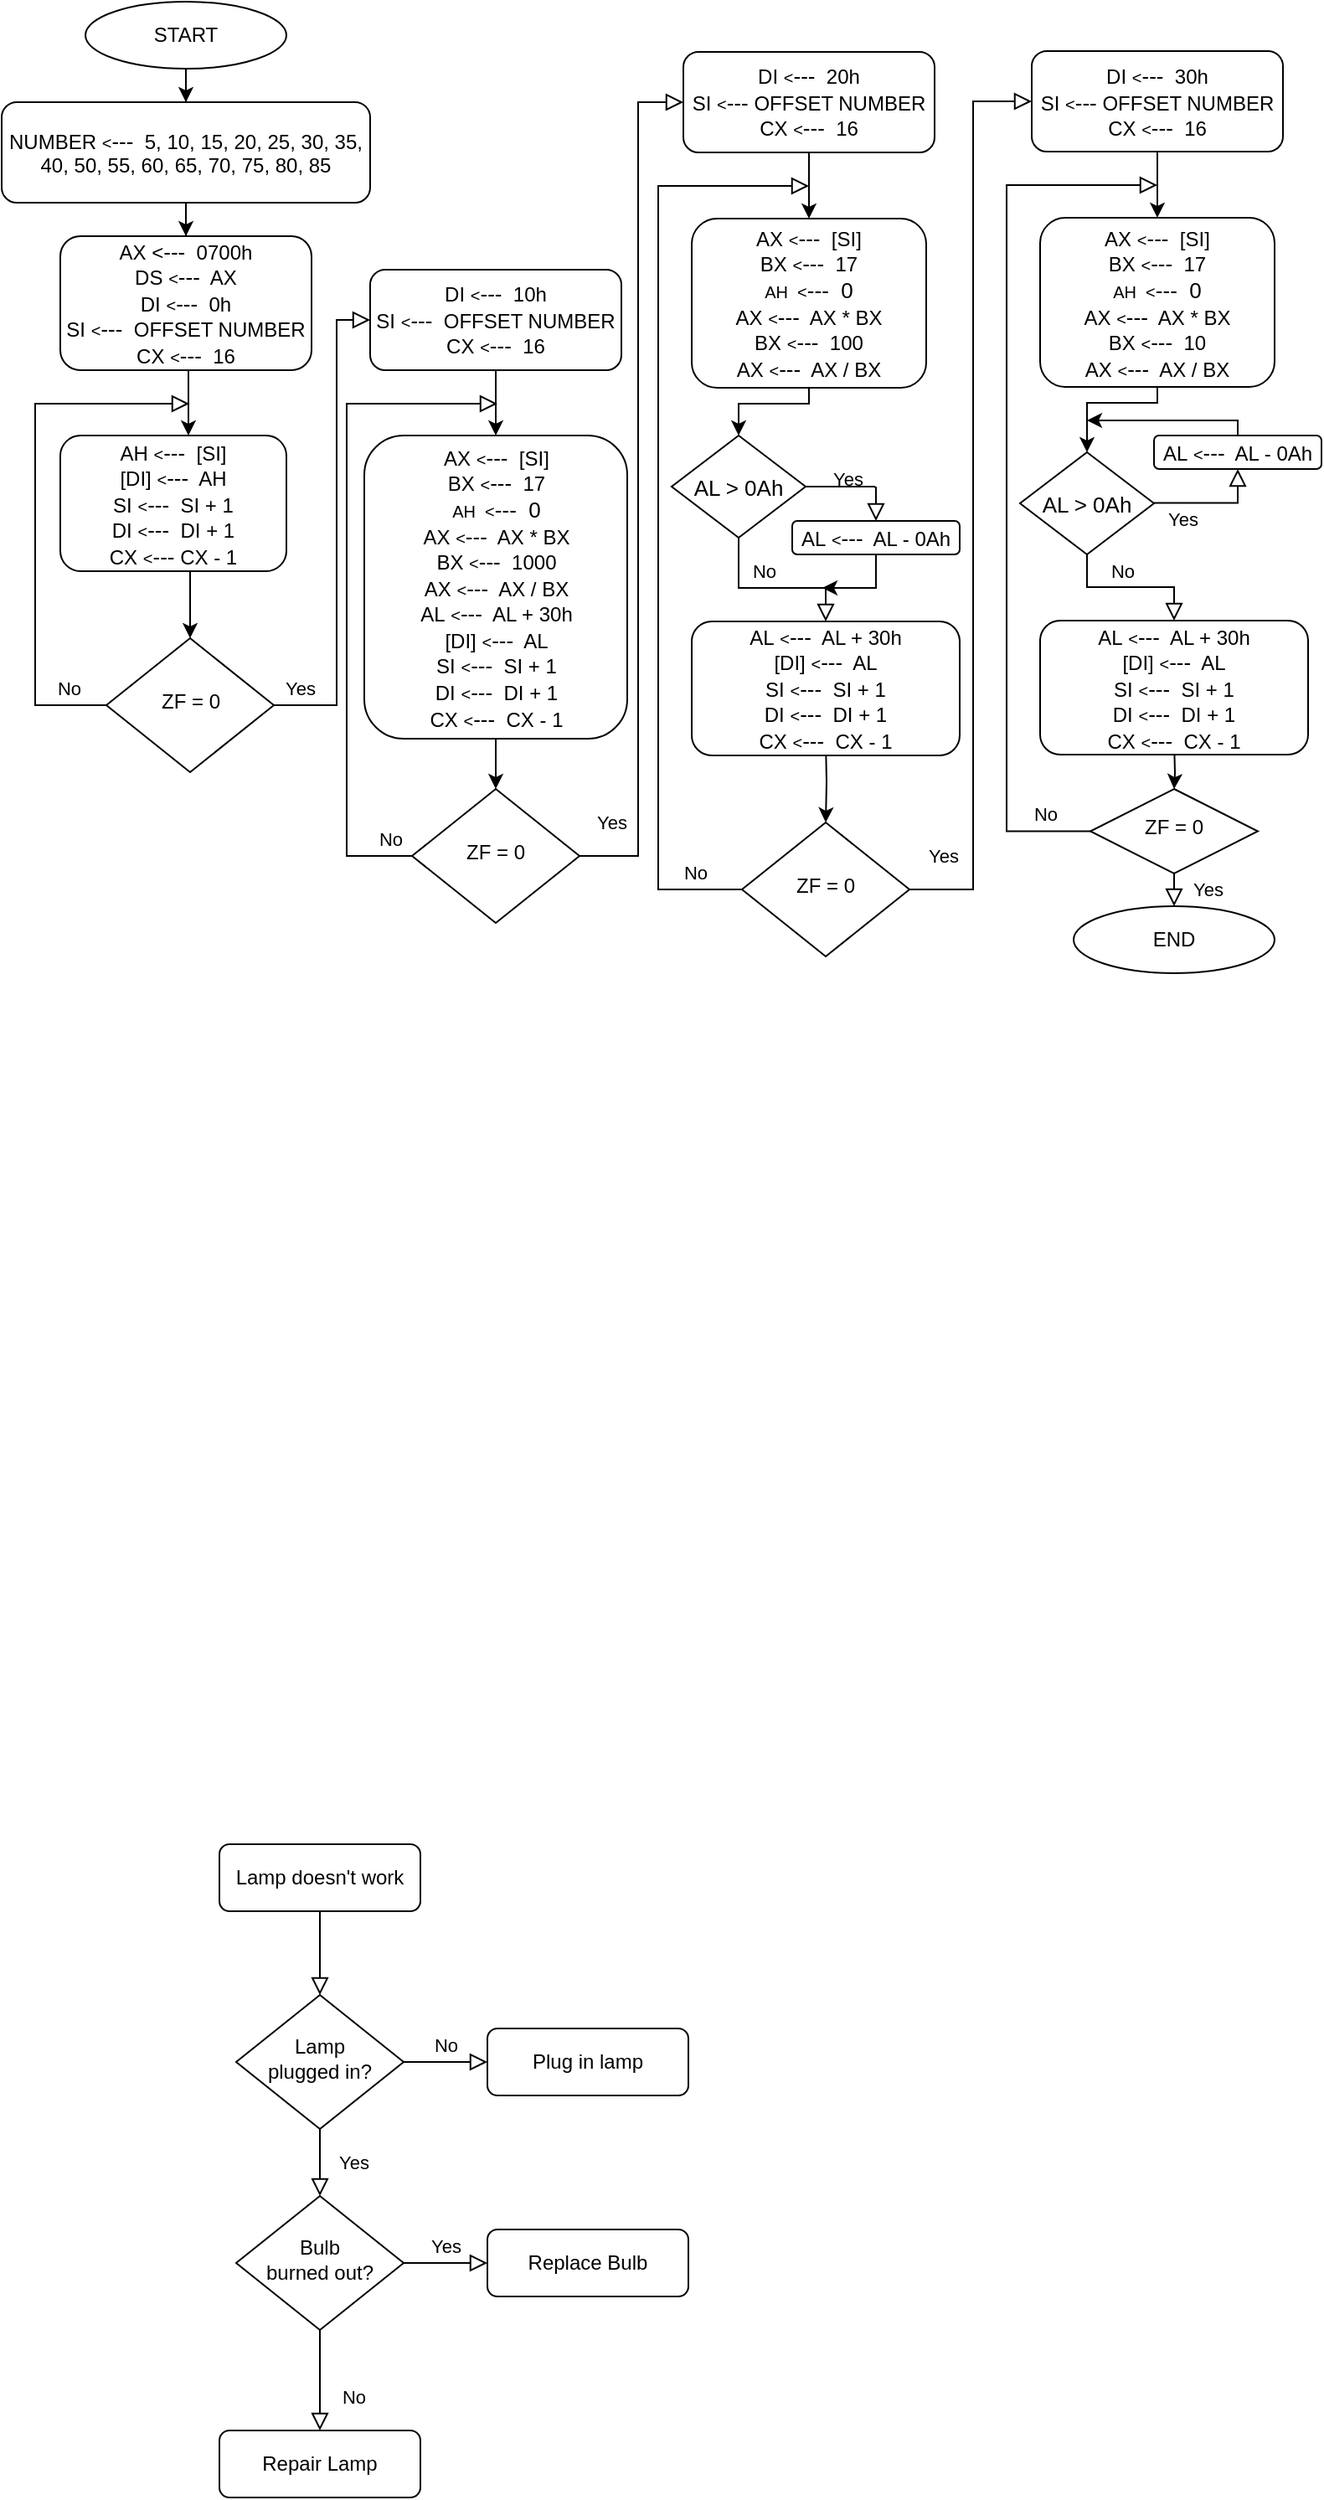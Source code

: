 <mxfile version="17.1.3" type="github">
  <diagram id="C5RBs43oDa-KdzZeNtuy" name="Page-1">
    <mxGraphModel dx="1108" dy="1619" grid="1" gridSize="10" guides="1" tooltips="1" connect="1" arrows="1" fold="1" page="1" pageScale="1" pageWidth="827" pageHeight="1169" math="0" shadow="0">
      <root>
        <mxCell id="WIyWlLk6GJQsqaUBKTNV-0" />
        <mxCell id="WIyWlLk6GJQsqaUBKTNV-1" parent="WIyWlLk6GJQsqaUBKTNV-0" />
        <mxCell id="WIyWlLk6GJQsqaUBKTNV-2" value="" style="rounded=0;html=1;jettySize=auto;orthogonalLoop=1;fontSize=11;endArrow=block;endFill=0;endSize=8;strokeWidth=1;shadow=0;labelBackgroundColor=none;edgeStyle=orthogonalEdgeStyle;" parent="WIyWlLk6GJQsqaUBKTNV-1" source="WIyWlLk6GJQsqaUBKTNV-3" target="WIyWlLk6GJQsqaUBKTNV-6" edge="1">
          <mxGeometry relative="1" as="geometry" />
        </mxCell>
        <mxCell id="WIyWlLk6GJQsqaUBKTNV-3" value="Lamp doesn&#39;t work" style="rounded=1;whiteSpace=wrap;html=1;fontSize=12;glass=0;strokeWidth=1;shadow=0;" parent="WIyWlLk6GJQsqaUBKTNV-1" vertex="1">
          <mxGeometry x="160" y="80" width="120" height="40" as="geometry" />
        </mxCell>
        <mxCell id="WIyWlLk6GJQsqaUBKTNV-4" value="Yes" style="rounded=0;html=1;jettySize=auto;orthogonalLoop=1;fontSize=11;endArrow=block;endFill=0;endSize=8;strokeWidth=1;shadow=0;labelBackgroundColor=none;edgeStyle=orthogonalEdgeStyle;" parent="WIyWlLk6GJQsqaUBKTNV-1" source="WIyWlLk6GJQsqaUBKTNV-6" target="WIyWlLk6GJQsqaUBKTNV-10" edge="1">
          <mxGeometry y="20" relative="1" as="geometry">
            <mxPoint as="offset" />
          </mxGeometry>
        </mxCell>
        <mxCell id="WIyWlLk6GJQsqaUBKTNV-5" value="No" style="edgeStyle=orthogonalEdgeStyle;rounded=0;html=1;jettySize=auto;orthogonalLoop=1;fontSize=11;endArrow=block;endFill=0;endSize=8;strokeWidth=1;shadow=0;labelBackgroundColor=none;" parent="WIyWlLk6GJQsqaUBKTNV-1" source="WIyWlLk6GJQsqaUBKTNV-6" target="WIyWlLk6GJQsqaUBKTNV-7" edge="1">
          <mxGeometry y="10" relative="1" as="geometry">
            <mxPoint as="offset" />
          </mxGeometry>
        </mxCell>
        <mxCell id="WIyWlLk6GJQsqaUBKTNV-6" value="Lamp&lt;br&gt;plugged in?" style="rhombus;whiteSpace=wrap;html=1;shadow=0;fontFamily=Helvetica;fontSize=12;align=center;strokeWidth=1;spacing=6;spacingTop=-4;" parent="WIyWlLk6GJQsqaUBKTNV-1" vertex="1">
          <mxGeometry x="170" y="170" width="100" height="80" as="geometry" />
        </mxCell>
        <mxCell id="WIyWlLk6GJQsqaUBKTNV-7" value="Plug in lamp" style="rounded=1;whiteSpace=wrap;html=1;fontSize=12;glass=0;strokeWidth=1;shadow=0;" parent="WIyWlLk6GJQsqaUBKTNV-1" vertex="1">
          <mxGeometry x="320" y="190" width="120" height="40" as="geometry" />
        </mxCell>
        <mxCell id="WIyWlLk6GJQsqaUBKTNV-8" value="No" style="rounded=0;html=1;jettySize=auto;orthogonalLoop=1;fontSize=11;endArrow=block;endFill=0;endSize=8;strokeWidth=1;shadow=0;labelBackgroundColor=none;edgeStyle=orthogonalEdgeStyle;" parent="WIyWlLk6GJQsqaUBKTNV-1" source="WIyWlLk6GJQsqaUBKTNV-10" target="WIyWlLk6GJQsqaUBKTNV-11" edge="1">
          <mxGeometry x="0.333" y="20" relative="1" as="geometry">
            <mxPoint as="offset" />
          </mxGeometry>
        </mxCell>
        <mxCell id="WIyWlLk6GJQsqaUBKTNV-9" value="Yes" style="edgeStyle=orthogonalEdgeStyle;rounded=0;html=1;jettySize=auto;orthogonalLoop=1;fontSize=11;endArrow=block;endFill=0;endSize=8;strokeWidth=1;shadow=0;labelBackgroundColor=none;" parent="WIyWlLk6GJQsqaUBKTNV-1" source="WIyWlLk6GJQsqaUBKTNV-10" target="WIyWlLk6GJQsqaUBKTNV-12" edge="1">
          <mxGeometry y="10" relative="1" as="geometry">
            <mxPoint as="offset" />
          </mxGeometry>
        </mxCell>
        <mxCell id="WIyWlLk6GJQsqaUBKTNV-10" value="Bulb&lt;br&gt;burned out?" style="rhombus;whiteSpace=wrap;html=1;shadow=0;fontFamily=Helvetica;fontSize=12;align=center;strokeWidth=1;spacing=6;spacingTop=-4;" parent="WIyWlLk6GJQsqaUBKTNV-1" vertex="1">
          <mxGeometry x="170" y="290" width="100" height="80" as="geometry" />
        </mxCell>
        <mxCell id="WIyWlLk6GJQsqaUBKTNV-11" value="Repair Lamp" style="rounded=1;whiteSpace=wrap;html=1;fontSize=12;glass=0;strokeWidth=1;shadow=0;" parent="WIyWlLk6GJQsqaUBKTNV-1" vertex="1">
          <mxGeometry x="160" y="430" width="120" height="40" as="geometry" />
        </mxCell>
        <mxCell id="WIyWlLk6GJQsqaUBKTNV-12" value="Replace Bulb" style="rounded=1;whiteSpace=wrap;html=1;fontSize=12;glass=0;strokeWidth=1;shadow=0;" parent="WIyWlLk6GJQsqaUBKTNV-1" vertex="1">
          <mxGeometry x="320" y="310" width="120" height="40" as="geometry" />
        </mxCell>
        <mxCell id="V8S6z_V3umpfPKRa8JrM-0" value="" style="edgeStyle=orthogonalEdgeStyle;rounded=0;orthogonalLoop=1;jettySize=auto;html=1;fontSize=12;" edge="1" parent="WIyWlLk6GJQsqaUBKTNV-1">
          <mxGeometry relative="1" as="geometry">
            <mxPoint x="139" y="-800" as="sourcePoint" />
            <mxPoint x="141.5" y="-761" as="targetPoint" />
          </mxGeometry>
        </mxCell>
        <mxCell id="V8S6z_V3umpfPKRa8JrM-1" value="AX &lt;font&gt;&lt;font style=&quot;font-size: 12px&quot;&gt;&amp;lt;&lt;/font&gt;&lt;span style=&quot;font-size: 13px&quot;&gt;---&lt;/span&gt;&lt;/font&gt;&amp;nbsp; 0700h&lt;br&gt;DS&amp;nbsp;&lt;font style=&quot;font-size: 10px&quot;&gt;&amp;lt;&lt;/font&gt;&lt;font style=&quot;font-size: 13px&quot;&gt;---&lt;/font&gt;&amp;nbsp; AX&lt;br&gt;DI&amp;nbsp;&lt;font style=&quot;font-size: 10px&quot;&gt;&amp;lt;&lt;/font&gt;&lt;font style=&quot;font-size: 13px&quot;&gt;---&lt;/font&gt;&amp;nbsp; 0h&lt;br&gt;SI&amp;nbsp;&lt;font style=&quot;font-size: 10px&quot;&gt;&amp;lt;&lt;/font&gt;&lt;font style=&quot;font-size: 13px&quot;&gt;---&lt;/font&gt;&amp;nbsp; OFFSET NUMBER&lt;br&gt;CX&amp;nbsp;&lt;font style=&quot;font-size: 10px&quot;&gt;&amp;lt;&lt;/font&gt;&lt;font style=&quot;font-size: 13px&quot;&gt;---&lt;/font&gt;&amp;nbsp; 16" style="rounded=1;whiteSpace=wrap;html=1;fontSize=12;glass=0;strokeWidth=1;shadow=0;" vertex="1" parent="WIyWlLk6GJQsqaUBKTNV-1">
          <mxGeometry x="65" y="-880" width="150" height="80" as="geometry" />
        </mxCell>
        <mxCell id="V8S6z_V3umpfPKRa8JrM-2" value="Yes" style="rounded=0;html=1;jettySize=auto;orthogonalLoop=1;fontSize=11;endArrow=block;endFill=0;endSize=8;strokeWidth=1;shadow=0;labelBackgroundColor=none;edgeStyle=orthogonalEdgeStyle;entryX=0;entryY=0.5;entryDx=0;entryDy=0;" edge="1" parent="WIyWlLk6GJQsqaUBKTNV-1" source="V8S6z_V3umpfPKRa8JrM-4" target="V8S6z_V3umpfPKRa8JrM-14">
          <mxGeometry x="-0.892" y="10" relative="1" as="geometry">
            <mxPoint as="offset" />
            <mxPoint x="240" y="-840" as="targetPoint" />
            <Array as="points">
              <mxPoint x="230" y="-600" />
              <mxPoint x="230" y="-830" />
            </Array>
          </mxGeometry>
        </mxCell>
        <mxCell id="V8S6z_V3umpfPKRa8JrM-3" value="No" style="edgeStyle=orthogonalEdgeStyle;rounded=0;html=1;jettySize=auto;orthogonalLoop=1;fontSize=11;endArrow=block;endFill=0;endSize=8;strokeWidth=1;shadow=0;labelBackgroundColor=none;exitX=0;exitY=0.5;exitDx=0;exitDy=0;" edge="1" parent="WIyWlLk6GJQsqaUBKTNV-1" source="V8S6z_V3umpfPKRa8JrM-4">
          <mxGeometry x="-0.857" y="-10" relative="1" as="geometry">
            <mxPoint as="offset" />
            <mxPoint x="142" y="-780" as="targetPoint" />
            <Array as="points">
              <mxPoint x="50" y="-600" />
              <mxPoint x="50" y="-780" />
            </Array>
            <mxPoint x="94.5" y="-600" as="sourcePoint" />
          </mxGeometry>
        </mxCell>
        <mxCell id="V8S6z_V3umpfPKRa8JrM-4" value="ZF = 0" style="rhombus;whiteSpace=wrap;html=1;shadow=0;fontFamily=Helvetica;fontSize=12;align=center;strokeWidth=1;spacing=6;spacingTop=-4;" vertex="1" parent="WIyWlLk6GJQsqaUBKTNV-1">
          <mxGeometry x="92.5" y="-640" width="100" height="80" as="geometry" />
        </mxCell>
        <mxCell id="V8S6z_V3umpfPKRa8JrM-5" style="edgeStyle=orthogonalEdgeStyle;rounded=0;orthogonalLoop=1;jettySize=auto;html=1;entryX=0.5;entryY=0;entryDx=0;entryDy=0;" edge="1" parent="WIyWlLk6GJQsqaUBKTNV-1" source="V8S6z_V3umpfPKRa8JrM-6" target="V8S6z_V3umpfPKRa8JrM-9">
          <mxGeometry relative="1" as="geometry" />
        </mxCell>
        <mxCell id="V8S6z_V3umpfPKRa8JrM-6" value="START" style="ellipse;whiteSpace=wrap;html=1;" vertex="1" parent="WIyWlLk6GJQsqaUBKTNV-1">
          <mxGeometry x="80" y="-1020" width="120" height="40" as="geometry" />
        </mxCell>
        <mxCell id="V8S6z_V3umpfPKRa8JrM-7" style="edgeStyle=orthogonalEdgeStyle;rounded=0;orthogonalLoop=1;jettySize=auto;html=1;exitX=0.5;exitY=1;exitDx=0;exitDy=0;fontSize=9;" edge="1" parent="WIyWlLk6GJQsqaUBKTNV-1" source="V8S6z_V3umpfPKRa8JrM-1" target="V8S6z_V3umpfPKRa8JrM-1">
          <mxGeometry relative="1" as="geometry" />
        </mxCell>
        <mxCell id="V8S6z_V3umpfPKRa8JrM-8" style="edgeStyle=orthogonalEdgeStyle;rounded=0;orthogonalLoop=1;jettySize=auto;html=1;entryX=0.5;entryY=0;entryDx=0;entryDy=0;fontSize=9;" edge="1" parent="WIyWlLk6GJQsqaUBKTNV-1" source="V8S6z_V3umpfPKRa8JrM-9" target="V8S6z_V3umpfPKRa8JrM-1">
          <mxGeometry relative="1" as="geometry" />
        </mxCell>
        <mxCell id="V8S6z_V3umpfPKRa8JrM-9" value="NUMBER&amp;nbsp;&lt;font style=&quot;font-size: 10px&quot;&gt;&amp;lt;&lt;/font&gt;&lt;font style=&quot;font-size: 13px&quot;&gt;---&lt;/font&gt;&amp;nbsp; 5, 10, 15, 20, 25, 30, 35, 40, 50, 55, 60, 65, 70, 75, 80, 85" style="rounded=1;whiteSpace=wrap;html=1;fontSize=12;glass=0;strokeWidth=1;shadow=0;" vertex="1" parent="WIyWlLk6GJQsqaUBKTNV-1">
          <mxGeometry x="30" y="-960" width="220" height="60" as="geometry" />
        </mxCell>
        <mxCell id="V8S6z_V3umpfPKRa8JrM-10" value="" style="edgeStyle=orthogonalEdgeStyle;rounded=0;orthogonalLoop=1;jettySize=auto;html=1;fontSize=12;" edge="1" parent="WIyWlLk6GJQsqaUBKTNV-1" source="V8S6z_V3umpfPKRa8JrM-11">
          <mxGeometry relative="1" as="geometry">
            <mxPoint x="142.5" y="-640" as="targetPoint" />
            <Array as="points">
              <mxPoint x="140" y="-680" />
              <mxPoint x="140" y="-680" />
            </Array>
          </mxGeometry>
        </mxCell>
        <mxCell id="V8S6z_V3umpfPKRa8JrM-11" value="AH&amp;nbsp;&lt;font style=&quot;font-size: 10px&quot;&gt;&amp;lt;&lt;/font&gt;&lt;font style=&quot;font-size: 13px&quot;&gt;---&lt;/font&gt;&amp;nbsp; [SI]&lt;br&gt;[DI]&amp;nbsp;&lt;font style=&quot;font-size: 10px&quot;&gt;&amp;lt;&lt;/font&gt;&lt;font style=&quot;font-size: 13px&quot;&gt;---&lt;/font&gt;&amp;nbsp; AH&lt;br&gt;SI&amp;nbsp;&lt;font style=&quot;font-size: 10px&quot;&gt;&amp;lt;&lt;/font&gt;&lt;font style=&quot;font-size: 13px&quot;&gt;---&lt;/font&gt;&amp;nbsp; SI + 1&lt;br&gt;DI&amp;nbsp;&lt;font style=&quot;font-size: 10px&quot;&gt;&amp;lt;&lt;/font&gt;&lt;font style=&quot;font-size: 13px&quot;&gt;---&lt;/font&gt;&amp;nbsp; DI + 1&lt;br&gt;CX&amp;nbsp;&lt;font style=&quot;font-size: 10px&quot;&gt;&amp;lt;&lt;/font&gt;&lt;font style=&quot;font-size: 13px&quot;&gt;---&lt;/font&gt;&amp;nbsp;CX - 1" style="rounded=1;whiteSpace=wrap;html=1;fontSize=12;glass=0;strokeWidth=1;shadow=0;" vertex="1" parent="WIyWlLk6GJQsqaUBKTNV-1">
          <mxGeometry x="65" y="-761" width="135" height="81" as="geometry" />
        </mxCell>
        <mxCell id="V8S6z_V3umpfPKRa8JrM-12" value="END" style="ellipse;whiteSpace=wrap;html=1;" vertex="1" parent="WIyWlLk6GJQsqaUBKTNV-1">
          <mxGeometry x="670" y="-480" width="120" height="40" as="geometry" />
        </mxCell>
        <mxCell id="V8S6z_V3umpfPKRa8JrM-13" value="" style="edgeStyle=orthogonalEdgeStyle;rounded=0;orthogonalLoop=1;jettySize=auto;html=1;fontSize=13;" edge="1" parent="WIyWlLk6GJQsqaUBKTNV-1" source="V8S6z_V3umpfPKRa8JrM-14" target="V8S6z_V3umpfPKRa8JrM-20">
          <mxGeometry relative="1" as="geometry" />
        </mxCell>
        <mxCell id="V8S6z_V3umpfPKRa8JrM-14" value="DI&amp;nbsp;&lt;font style=&quot;font-size: 10px&quot;&gt;&amp;lt;&lt;/font&gt;&lt;font style=&quot;font-size: 13px&quot;&gt;---&lt;/font&gt;&amp;nbsp; 10h&lt;br&gt;SI&amp;nbsp;&lt;font style=&quot;font-size: 10px&quot;&gt;&amp;lt;&lt;/font&gt;&lt;font style=&quot;font-size: 13px&quot;&gt;---&lt;/font&gt;&amp;nbsp; OFFSET NUMBER&lt;br&gt;CX&amp;nbsp;&lt;font style=&quot;font-size: 10px&quot;&gt;&amp;lt;&lt;/font&gt;&lt;font style=&quot;font-size: 13px&quot;&gt;---&lt;/font&gt;&amp;nbsp; 16" style="rounded=1;whiteSpace=wrap;html=1;fontSize=12;glass=0;strokeWidth=1;shadow=0;" vertex="1" parent="WIyWlLk6GJQsqaUBKTNV-1">
          <mxGeometry x="250" y="-860" width="150" height="60" as="geometry" />
        </mxCell>
        <mxCell id="V8S6z_V3umpfPKRa8JrM-15" value="Yes" style="rounded=0;html=1;jettySize=auto;orthogonalLoop=1;fontSize=11;endArrow=block;endFill=0;endSize=8;strokeWidth=1;shadow=0;labelBackgroundColor=none;edgeStyle=orthogonalEdgeStyle;entryX=0;entryY=0.5;entryDx=0;entryDy=0;" edge="1" parent="WIyWlLk6GJQsqaUBKTNV-1" source="V8S6z_V3umpfPKRa8JrM-17" target="V8S6z_V3umpfPKRa8JrM-22">
          <mxGeometry x="-0.927" y="20" relative="1" as="geometry">
            <mxPoint as="offset" />
            <mxPoint x="500" y="-950" as="targetPoint" />
            <Array as="points">
              <mxPoint x="410" y="-510" />
              <mxPoint x="410" y="-960" />
            </Array>
          </mxGeometry>
        </mxCell>
        <mxCell id="V8S6z_V3umpfPKRa8JrM-16" value="No" style="edgeStyle=orthogonalEdgeStyle;rounded=0;html=1;jettySize=auto;orthogonalLoop=1;fontSize=11;endArrow=block;endFill=0;endSize=8;strokeWidth=1;shadow=0;labelBackgroundColor=none;exitX=0;exitY=0.5;exitDx=0;exitDy=0;" edge="1" parent="WIyWlLk6GJQsqaUBKTNV-1">
          <mxGeometry x="-0.903" y="-10" relative="1" as="geometry">
            <mxPoint as="offset" />
            <mxPoint x="326" y="-780" as="targetPoint" />
            <Array as="points">
              <mxPoint x="236" y="-510" />
              <mxPoint x="236" y="-780" />
            </Array>
            <mxPoint x="281.5" y="-510" as="sourcePoint" />
          </mxGeometry>
        </mxCell>
        <mxCell id="V8S6z_V3umpfPKRa8JrM-17" value="ZF = 0" style="rhombus;whiteSpace=wrap;html=1;shadow=0;fontFamily=Helvetica;fontSize=12;align=center;strokeWidth=1;spacing=6;spacingTop=-4;" vertex="1" parent="WIyWlLk6GJQsqaUBKTNV-1">
          <mxGeometry x="275" y="-550" width="100" height="80" as="geometry" />
        </mxCell>
        <mxCell id="V8S6z_V3umpfPKRa8JrM-18" style="edgeStyle=orthogonalEdgeStyle;rounded=0;orthogonalLoop=1;jettySize=auto;html=1;exitX=0.5;exitY=1;exitDx=0;exitDy=0;fontSize=9;" edge="1" parent="WIyWlLk6GJQsqaUBKTNV-1" source="V8S6z_V3umpfPKRa8JrM-14" target="V8S6z_V3umpfPKRa8JrM-14">
          <mxGeometry relative="1" as="geometry" />
        </mxCell>
        <mxCell id="V8S6z_V3umpfPKRa8JrM-19" value="" style="edgeStyle=orthogonalEdgeStyle;rounded=0;orthogonalLoop=1;jettySize=auto;html=1;" edge="1" parent="WIyWlLk6GJQsqaUBKTNV-1" source="V8S6z_V3umpfPKRa8JrM-20" target="V8S6z_V3umpfPKRa8JrM-17">
          <mxGeometry relative="1" as="geometry" />
        </mxCell>
        <mxCell id="V8S6z_V3umpfPKRa8JrM-20" value="AX&amp;nbsp;&lt;font style=&quot;font-size: 10px&quot;&gt;&amp;lt;&lt;/font&gt;&lt;font style=&quot;font-size: 13px&quot;&gt;---&lt;/font&gt;&amp;nbsp; [SI]&lt;br&gt;BX&amp;nbsp;&lt;font style=&quot;font-size: 10px&quot;&gt;&amp;lt;&lt;/font&gt;&lt;font style=&quot;font-size: 13px&quot;&gt;---&lt;/font&gt;&amp;nbsp; 17&lt;br&gt;&lt;font style=&quot;font-size: 10px&quot;&gt;AH&amp;nbsp; &amp;lt;&lt;/font&gt;&lt;font style=&quot;font-size: 13px&quot;&gt;---&amp;nbsp; 0&lt;/font&gt;&lt;br&gt;AX&amp;nbsp;&lt;font style=&quot;font-size: 10px&quot;&gt;&amp;lt;&lt;/font&gt;&lt;font style=&quot;font-size: 13px&quot;&gt;---&lt;/font&gt;&amp;nbsp; AX * BX&lt;br&gt;BX&amp;nbsp;&lt;font style=&quot;font-size: 10px&quot;&gt;&amp;lt;&lt;/font&gt;&lt;font style=&quot;font-size: 13px&quot;&gt;---&lt;/font&gt;&amp;nbsp; 1000&lt;br&gt;AX&amp;nbsp;&lt;font style=&quot;font-size: 10px&quot;&gt;&amp;lt;&lt;/font&gt;&lt;font style=&quot;font-size: 13px&quot;&gt;---&lt;/font&gt;&amp;nbsp; AX / BX&lt;br&gt;AL&amp;nbsp;&lt;font style=&quot;font-size: 10px&quot;&gt;&amp;lt;&lt;/font&gt;&lt;font style=&quot;font-size: 13px&quot;&gt;---&lt;/font&gt;&amp;nbsp; AL + 30h&lt;br&gt;[DI]&amp;nbsp;&lt;font style=&quot;font-size: 10px&quot;&gt;&amp;lt;&lt;/font&gt;&lt;font style=&quot;font-size: 13px&quot;&gt;---&lt;/font&gt;&amp;nbsp; AL&lt;br&gt;SI&amp;nbsp;&lt;font style=&quot;font-size: 10px&quot;&gt;&amp;lt;&lt;/font&gt;&lt;font style=&quot;font-size: 13px&quot;&gt;---&lt;/font&gt;&amp;nbsp; SI + 1&lt;br&gt;DI&amp;nbsp;&lt;font style=&quot;font-size: 10px&quot;&gt;&amp;lt;&lt;/font&gt;&lt;font style=&quot;font-size: 13px&quot;&gt;---&lt;/font&gt;&amp;nbsp; DI + 1&lt;br&gt;CX&amp;nbsp;&lt;font style=&quot;font-size: 10px&quot;&gt;&amp;lt;&lt;/font&gt;&lt;font style=&quot;font-size: 13px&quot;&gt;---&lt;/font&gt;&amp;nbsp; CX - 1" style="rounded=1;whiteSpace=wrap;html=1;fontSize=12;glass=0;strokeWidth=1;shadow=0;" vertex="1" parent="WIyWlLk6GJQsqaUBKTNV-1">
          <mxGeometry x="246.5" y="-761" width="157" height="181" as="geometry" />
        </mxCell>
        <mxCell id="V8S6z_V3umpfPKRa8JrM-21" value="" style="edgeStyle=orthogonalEdgeStyle;rounded=0;orthogonalLoop=1;jettySize=auto;html=1;fontSize=13;" edge="1" parent="WIyWlLk6GJQsqaUBKTNV-1" source="V8S6z_V3umpfPKRa8JrM-22" target="V8S6z_V3umpfPKRa8JrM-28">
          <mxGeometry relative="1" as="geometry" />
        </mxCell>
        <mxCell id="V8S6z_V3umpfPKRa8JrM-22" value="DI&amp;nbsp;&lt;font style=&quot;font-size: 10px&quot;&gt;&amp;lt;&lt;/font&gt;&lt;font style=&quot;font-size: 13px&quot;&gt;---&lt;/font&gt;&amp;nbsp; 20h&lt;br&gt;SI&amp;nbsp;&lt;font style=&quot;font-size: 10px&quot;&gt;&amp;lt;&lt;/font&gt;&lt;font style=&quot;font-size: 13px&quot;&gt;---&lt;/font&gt;&amp;nbsp;OFFSET NUMBER&lt;br&gt;CX&amp;nbsp;&lt;font style=&quot;font-size: 10px&quot;&gt;&amp;lt;&lt;/font&gt;&lt;font style=&quot;font-size: 13px&quot;&gt;---&lt;/font&gt;&amp;nbsp; 16" style="rounded=1;whiteSpace=wrap;html=1;fontSize=12;glass=0;strokeWidth=1;shadow=0;" vertex="1" parent="WIyWlLk6GJQsqaUBKTNV-1">
          <mxGeometry x="437" y="-990" width="150" height="60" as="geometry" />
        </mxCell>
        <mxCell id="V8S6z_V3umpfPKRa8JrM-23" value="No" style="edgeStyle=orthogonalEdgeStyle;rounded=0;html=1;jettySize=auto;orthogonalLoop=1;fontSize=11;endArrow=block;endFill=0;endSize=8;strokeWidth=1;shadow=0;labelBackgroundColor=none;exitX=0;exitY=0.5;exitDx=0;exitDy=0;" edge="1" parent="WIyWlLk6GJQsqaUBKTNV-1" source="V8S6z_V3umpfPKRa8JrM-24">
          <mxGeometry x="-0.9" y="-10" relative="1" as="geometry">
            <mxPoint as="offset" />
            <mxPoint x="512" y="-910" as="targetPoint" />
            <Array as="points">
              <mxPoint x="422" y="-490" />
              <mxPoint x="422" y="-910" />
            </Array>
            <mxPoint x="470" y="-500" as="sourcePoint" />
          </mxGeometry>
        </mxCell>
        <mxCell id="V8S6z_V3umpfPKRa8JrM-24" value="ZF = 0" style="rhombus;whiteSpace=wrap;html=1;shadow=0;fontFamily=Helvetica;fontSize=12;align=center;strokeWidth=1;spacing=6;spacingTop=-4;" vertex="1" parent="WIyWlLk6GJQsqaUBKTNV-1">
          <mxGeometry x="472.0" y="-530" width="100" height="80" as="geometry" />
        </mxCell>
        <mxCell id="V8S6z_V3umpfPKRa8JrM-25" style="edgeStyle=orthogonalEdgeStyle;rounded=0;orthogonalLoop=1;jettySize=auto;html=1;exitX=0.5;exitY=1;exitDx=0;exitDy=0;fontSize=9;" edge="1" parent="WIyWlLk6GJQsqaUBKTNV-1" source="V8S6z_V3umpfPKRa8JrM-22" target="V8S6z_V3umpfPKRa8JrM-22">
          <mxGeometry relative="1" as="geometry" />
        </mxCell>
        <mxCell id="V8S6z_V3umpfPKRa8JrM-26" value="" style="edgeStyle=orthogonalEdgeStyle;rounded=0;orthogonalLoop=1;jettySize=auto;html=1;" edge="1" parent="WIyWlLk6GJQsqaUBKTNV-1" target="V8S6z_V3umpfPKRa8JrM-24">
          <mxGeometry relative="1" as="geometry">
            <mxPoint x="521.98" y="-580" as="sourcePoint" />
          </mxGeometry>
        </mxCell>
        <mxCell id="V8S6z_V3umpfPKRa8JrM-27" value="" style="edgeStyle=orthogonalEdgeStyle;rounded=0;orthogonalLoop=1;jettySize=auto;html=1;fontSize=13;" edge="1" parent="WIyWlLk6GJQsqaUBKTNV-1" source="V8S6z_V3umpfPKRa8JrM-28" target="V8S6z_V3umpfPKRa8JrM-29">
          <mxGeometry relative="1" as="geometry">
            <Array as="points">
              <mxPoint x="512" y="-780" />
              <mxPoint x="470" y="-780" />
            </Array>
          </mxGeometry>
        </mxCell>
        <mxCell id="V8S6z_V3umpfPKRa8JrM-28" value="AX&amp;nbsp;&lt;font style=&quot;font-size: 10px&quot;&gt;&amp;lt;&lt;/font&gt;&lt;font style=&quot;font-size: 13px&quot;&gt;---&lt;/font&gt;&amp;nbsp; [SI]&lt;br&gt;BX&amp;nbsp;&lt;font style=&quot;font-size: 10px&quot;&gt;&amp;lt;&lt;/font&gt;&lt;font style=&quot;font-size: 13px&quot;&gt;---&lt;/font&gt;&amp;nbsp; 17&lt;br&gt;&lt;font style=&quot;font-size: 10px&quot;&gt;AH&amp;nbsp; &amp;lt;&lt;/font&gt;&lt;font style=&quot;font-size: 13px&quot;&gt;---&amp;nbsp; 0&lt;/font&gt;&lt;br&gt;AX&amp;nbsp;&lt;font style=&quot;font-size: 10px&quot;&gt;&amp;lt;&lt;/font&gt;&lt;font style=&quot;font-size: 13px&quot;&gt;---&lt;/font&gt;&amp;nbsp; AX * BX&lt;br&gt;BX&amp;nbsp;&lt;font style=&quot;font-size: 10px&quot;&gt;&amp;lt;&lt;/font&gt;&lt;font style=&quot;font-size: 13px&quot;&gt;---&lt;/font&gt;&amp;nbsp; 100&lt;br&gt;AX&amp;nbsp;&lt;font style=&quot;font-size: 10px&quot;&gt;&amp;lt;&lt;/font&gt;&lt;font style=&quot;font-size: 13px&quot;&gt;---&lt;/font&gt;&amp;nbsp; AX / BX" style="rounded=1;whiteSpace=wrap;html=1;fontSize=12;glass=0;strokeWidth=1;shadow=0;" vertex="1" parent="WIyWlLk6GJQsqaUBKTNV-1">
          <mxGeometry x="442" y="-890.5" width="140" height="101" as="geometry" />
        </mxCell>
        <mxCell id="V8S6z_V3umpfPKRa8JrM-29" value="AL &amp;gt; 0Ah" style="rhombus;whiteSpace=wrap;html=1;fontSize=13;" vertex="1" parent="WIyWlLk6GJQsqaUBKTNV-1">
          <mxGeometry x="430" y="-761" width="80" height="61" as="geometry" />
        </mxCell>
        <mxCell id="V8S6z_V3umpfPKRa8JrM-30" value="&lt;span style=&quot;font-size: 12px&quot;&gt;AL&amp;nbsp;&lt;/span&gt;&lt;font style=&quot;font-size: 10px&quot;&gt;&amp;lt;&lt;/font&gt;&lt;font&gt;---&lt;/font&gt;&lt;span style=&quot;font-size: 12px&quot;&gt;&amp;nbsp; AL + 30h&lt;/span&gt;&lt;br style=&quot;font-size: 12px&quot;&gt;&lt;span style=&quot;font-size: 12px&quot;&gt;[DI]&amp;nbsp;&lt;/span&gt;&lt;font style=&quot;font-size: 10px&quot;&gt;&amp;lt;&lt;/font&gt;&lt;font&gt;---&lt;/font&gt;&lt;span style=&quot;font-size: 12px&quot;&gt;&amp;nbsp; AL&lt;/span&gt;&lt;br style=&quot;font-size: 12px&quot;&gt;&lt;span style=&quot;font-size: 12px&quot;&gt;SI&amp;nbsp;&lt;/span&gt;&lt;font style=&quot;font-size: 10px&quot;&gt;&amp;lt;&lt;/font&gt;&lt;font&gt;---&lt;/font&gt;&lt;span style=&quot;font-size: 12px&quot;&gt;&amp;nbsp; SI + 1&lt;/span&gt;&lt;br style=&quot;font-size: 12px&quot;&gt;&lt;span style=&quot;font-size: 12px&quot;&gt;DI&amp;nbsp;&lt;/span&gt;&lt;font style=&quot;font-size: 10px&quot;&gt;&amp;lt;&lt;/font&gt;&lt;font&gt;---&lt;/font&gt;&lt;span style=&quot;font-size: 12px&quot;&gt;&amp;nbsp; DI + 1&lt;/span&gt;&lt;br style=&quot;font-size: 12px&quot;&gt;&lt;span style=&quot;font-size: 12px&quot;&gt;CX&amp;nbsp;&lt;/span&gt;&lt;font style=&quot;font-size: 10px&quot;&gt;&amp;lt;&lt;/font&gt;&lt;font&gt;---&lt;/font&gt;&lt;span style=&quot;font-size: 12px&quot;&gt;&amp;nbsp; CX - 1&lt;/span&gt;" style="rounded=1;whiteSpace=wrap;html=1;fontSize=13;" vertex="1" parent="WIyWlLk6GJQsqaUBKTNV-1">
          <mxGeometry x="442" y="-650" width="160" height="80" as="geometry" />
        </mxCell>
        <mxCell id="V8S6z_V3umpfPKRa8JrM-31" value="Yes" style="rounded=0;html=1;jettySize=auto;orthogonalLoop=1;fontSize=11;endArrow=block;endFill=0;endSize=8;strokeWidth=1;shadow=0;labelBackgroundColor=none;edgeStyle=orthogonalEdgeStyle;exitX=1;exitY=0.5;exitDx=0;exitDy=0;entryX=0.5;entryY=0;entryDx=0;entryDy=0;" edge="1" parent="WIyWlLk6GJQsqaUBKTNV-1" source="V8S6z_V3umpfPKRa8JrM-29" target="V8S6z_V3umpfPKRa8JrM-34">
          <mxGeometry x="-0.2" y="5" relative="1" as="geometry">
            <mxPoint as="offset" />
            <mxPoint x="552" y="-720" as="targetPoint" />
            <Array as="points">
              <mxPoint x="551" y="-731" />
              <mxPoint x="552" y="-730" />
            </Array>
            <mxPoint x="500.001" y="-761.004" as="sourcePoint" />
          </mxGeometry>
        </mxCell>
        <mxCell id="V8S6z_V3umpfPKRa8JrM-32" value="No" style="edgeStyle=orthogonalEdgeStyle;rounded=0;html=1;jettySize=auto;orthogonalLoop=1;fontSize=11;endArrow=block;endFill=0;endSize=8;strokeWidth=1;shadow=0;labelBackgroundColor=none;exitX=0.5;exitY=1;exitDx=0;exitDy=0;entryX=0.5;entryY=0;entryDx=0;entryDy=0;" edge="1" parent="WIyWlLk6GJQsqaUBKTNV-1" source="V8S6z_V3umpfPKRa8JrM-29" target="V8S6z_V3umpfPKRa8JrM-30">
          <mxGeometry x="-0.13" y="10" relative="1" as="geometry">
            <mxPoint as="offset" />
            <mxPoint x="750" y="-860" as="targetPoint" />
            <Array as="points">
              <mxPoint x="470" y="-670" />
              <mxPoint x="522" y="-670" />
            </Array>
            <mxPoint x="660" y="-840" as="sourcePoint" />
          </mxGeometry>
        </mxCell>
        <mxCell id="V8S6z_V3umpfPKRa8JrM-33" style="edgeStyle=orthogonalEdgeStyle;rounded=0;orthogonalLoop=1;jettySize=auto;html=1;exitX=0.5;exitY=1;exitDx=0;exitDy=0;fontSize=13;" edge="1" parent="WIyWlLk6GJQsqaUBKTNV-1" source="V8S6z_V3umpfPKRa8JrM-34">
          <mxGeometry relative="1" as="geometry">
            <mxPoint x="520" y="-670" as="targetPoint" />
            <Array as="points">
              <mxPoint x="551" y="-670" />
              <mxPoint x="520" y="-670" />
            </Array>
          </mxGeometry>
        </mxCell>
        <mxCell id="V8S6z_V3umpfPKRa8JrM-34" value="AL&amp;nbsp;&lt;font style=&quot;font-size: 10px&quot;&gt;&amp;lt;&lt;/font&gt;&lt;font style=&quot;font-size: 13px&quot;&gt;---&lt;/font&gt;&amp;nbsp; AL - 0Ah" style="rounded=1;whiteSpace=wrap;html=1;fontSize=12;glass=0;strokeWidth=1;shadow=0;" vertex="1" parent="WIyWlLk6GJQsqaUBKTNV-1">
          <mxGeometry x="502" y="-710" width="100" height="20" as="geometry" />
        </mxCell>
        <mxCell id="V8S6z_V3umpfPKRa8JrM-35" value="" style="edgeStyle=orthogonalEdgeStyle;rounded=0;orthogonalLoop=1;jettySize=auto;html=1;fontSize=13;" edge="1" parent="WIyWlLk6GJQsqaUBKTNV-1" source="V8S6z_V3umpfPKRa8JrM-36" target="V8S6z_V3umpfPKRa8JrM-42">
          <mxGeometry relative="1" as="geometry" />
        </mxCell>
        <mxCell id="V8S6z_V3umpfPKRa8JrM-36" value="DI&amp;nbsp;&lt;font style=&quot;font-size: 10px&quot;&gt;&amp;lt;&lt;/font&gt;&lt;font style=&quot;font-size: 13px&quot;&gt;---&lt;/font&gt;&amp;nbsp; 30h&lt;br&gt;SI&amp;nbsp;&lt;font style=&quot;font-size: 10px&quot;&gt;&amp;lt;&lt;/font&gt;&lt;font style=&quot;font-size: 13px&quot;&gt;---&lt;/font&gt;&amp;nbsp;OFFSET NUMBER&lt;br&gt;CX&amp;nbsp;&lt;font style=&quot;font-size: 10px&quot;&gt;&amp;lt;&lt;/font&gt;&lt;font style=&quot;font-size: 13px&quot;&gt;---&lt;/font&gt;&amp;nbsp; 16" style="rounded=1;whiteSpace=wrap;html=1;fontSize=12;glass=0;strokeWidth=1;shadow=0;" vertex="1" parent="WIyWlLk6GJQsqaUBKTNV-1">
          <mxGeometry x="645" y="-990.5" width="150" height="60" as="geometry" />
        </mxCell>
        <mxCell id="V8S6z_V3umpfPKRa8JrM-37" value="No" style="edgeStyle=orthogonalEdgeStyle;rounded=0;html=1;jettySize=auto;orthogonalLoop=1;fontSize=11;endArrow=block;endFill=0;endSize=8;strokeWidth=1;shadow=0;labelBackgroundColor=none;exitX=0;exitY=0.5;exitDx=0;exitDy=0;" edge="1" parent="WIyWlLk6GJQsqaUBKTNV-1">
          <mxGeometry x="-0.9" y="-10" relative="1" as="geometry">
            <mxPoint as="offset" />
            <mxPoint x="720" y="-910.5" as="targetPoint" />
            <Array as="points">
              <mxPoint x="630" y="-525" />
              <mxPoint x="630" y="-910" />
            </Array>
            <mxPoint x="680" y="-524.75" as="sourcePoint" />
          </mxGeometry>
        </mxCell>
        <mxCell id="V8S6z_V3umpfPKRa8JrM-38" value="ZF = 0" style="rhombus;whiteSpace=wrap;html=1;shadow=0;fontFamily=Helvetica;fontSize=12;align=center;strokeWidth=1;spacing=6;spacingTop=-4;" vertex="1" parent="WIyWlLk6GJQsqaUBKTNV-1">
          <mxGeometry x="680" y="-550" width="100" height="50.5" as="geometry" />
        </mxCell>
        <mxCell id="V8S6z_V3umpfPKRa8JrM-39" style="edgeStyle=orthogonalEdgeStyle;rounded=0;orthogonalLoop=1;jettySize=auto;html=1;exitX=0.5;exitY=1;exitDx=0;exitDy=0;fontSize=9;" edge="1" parent="WIyWlLk6GJQsqaUBKTNV-1" source="V8S6z_V3umpfPKRa8JrM-36" target="V8S6z_V3umpfPKRa8JrM-36">
          <mxGeometry relative="1" as="geometry" />
        </mxCell>
        <mxCell id="V8S6z_V3umpfPKRa8JrM-40" value="" style="edgeStyle=orthogonalEdgeStyle;rounded=0;orthogonalLoop=1;jettySize=auto;html=1;" edge="1" parent="WIyWlLk6GJQsqaUBKTNV-1" target="V8S6z_V3umpfPKRa8JrM-38">
          <mxGeometry relative="1" as="geometry">
            <mxPoint x="729.98" y="-580.5" as="sourcePoint" />
          </mxGeometry>
        </mxCell>
        <mxCell id="V8S6z_V3umpfPKRa8JrM-41" value="" style="edgeStyle=orthogonalEdgeStyle;rounded=0;orthogonalLoop=1;jettySize=auto;html=1;fontSize=13;" edge="1" parent="WIyWlLk6GJQsqaUBKTNV-1" source="V8S6z_V3umpfPKRa8JrM-42" target="V8S6z_V3umpfPKRa8JrM-43">
          <mxGeometry relative="1" as="geometry">
            <Array as="points">
              <mxPoint x="720" y="-780.5" />
              <mxPoint x="678" y="-780.5" />
            </Array>
          </mxGeometry>
        </mxCell>
        <mxCell id="V8S6z_V3umpfPKRa8JrM-42" value="AX&amp;nbsp;&lt;font style=&quot;font-size: 10px&quot;&gt;&amp;lt;&lt;/font&gt;&lt;font style=&quot;font-size: 13px&quot;&gt;---&lt;/font&gt;&amp;nbsp; [SI]&lt;br&gt;BX&amp;nbsp;&lt;font style=&quot;font-size: 10px&quot;&gt;&amp;lt;&lt;/font&gt;&lt;font style=&quot;font-size: 13px&quot;&gt;---&lt;/font&gt;&amp;nbsp; 17&lt;br&gt;&lt;font style=&quot;font-size: 10px&quot;&gt;AH&amp;nbsp; &amp;lt;&lt;/font&gt;&lt;font style=&quot;font-size: 13px&quot;&gt;---&amp;nbsp; 0&lt;/font&gt;&lt;br&gt;AX&amp;nbsp;&lt;font style=&quot;font-size: 10px&quot;&gt;&amp;lt;&lt;/font&gt;&lt;font style=&quot;font-size: 13px&quot;&gt;---&lt;/font&gt;&amp;nbsp; AX * BX&lt;br&gt;BX&amp;nbsp;&lt;font style=&quot;font-size: 10px&quot;&gt;&amp;lt;&lt;/font&gt;&lt;font style=&quot;font-size: 13px&quot;&gt;---&lt;/font&gt;&amp;nbsp; 10&lt;br&gt;AX&amp;nbsp;&lt;font style=&quot;font-size: 10px&quot;&gt;&amp;lt;&lt;/font&gt;&lt;font style=&quot;font-size: 13px&quot;&gt;---&lt;/font&gt;&amp;nbsp; AX / BX" style="rounded=1;whiteSpace=wrap;html=1;fontSize=12;glass=0;strokeWidth=1;shadow=0;" vertex="1" parent="WIyWlLk6GJQsqaUBKTNV-1">
          <mxGeometry x="650" y="-891" width="140" height="101" as="geometry" />
        </mxCell>
        <mxCell id="V8S6z_V3umpfPKRa8JrM-43" value="AL &amp;gt; 0Ah" style="rhombus;whiteSpace=wrap;html=1;fontSize=13;" vertex="1" parent="WIyWlLk6GJQsqaUBKTNV-1">
          <mxGeometry x="638" y="-751" width="80" height="61" as="geometry" />
        </mxCell>
        <mxCell id="V8S6z_V3umpfPKRa8JrM-44" value="&lt;span style=&quot;font-size: 12px&quot;&gt;AL&amp;nbsp;&lt;/span&gt;&lt;font style=&quot;font-size: 10px&quot;&gt;&amp;lt;&lt;/font&gt;&lt;font&gt;---&lt;/font&gt;&lt;span style=&quot;font-size: 12px&quot;&gt;&amp;nbsp; AL + 30h&lt;/span&gt;&lt;br style=&quot;font-size: 12px&quot;&gt;&lt;span style=&quot;font-size: 12px&quot;&gt;[DI]&amp;nbsp;&lt;/span&gt;&lt;font style=&quot;font-size: 10px&quot;&gt;&amp;lt;&lt;/font&gt;&lt;font&gt;---&lt;/font&gt;&lt;span style=&quot;font-size: 12px&quot;&gt;&amp;nbsp; AL&lt;/span&gt;&lt;br style=&quot;font-size: 12px&quot;&gt;&lt;span style=&quot;font-size: 12px&quot;&gt;SI&amp;nbsp;&lt;/span&gt;&lt;font style=&quot;font-size: 10px&quot;&gt;&amp;lt;&lt;/font&gt;&lt;font&gt;---&lt;/font&gt;&lt;span style=&quot;font-size: 12px&quot;&gt;&amp;nbsp; SI + 1&lt;/span&gt;&lt;br style=&quot;font-size: 12px&quot;&gt;&lt;span style=&quot;font-size: 12px&quot;&gt;DI&amp;nbsp;&lt;/span&gt;&lt;font style=&quot;font-size: 10px&quot;&gt;&amp;lt;&lt;/font&gt;&lt;font&gt;---&lt;/font&gt;&lt;span style=&quot;font-size: 12px&quot;&gt;&amp;nbsp; DI + 1&lt;/span&gt;&lt;br style=&quot;font-size: 12px&quot;&gt;&lt;span style=&quot;font-size: 12px&quot;&gt;CX&amp;nbsp;&lt;/span&gt;&lt;font style=&quot;font-size: 10px&quot;&gt;&amp;lt;&lt;/font&gt;&lt;font&gt;---&lt;/font&gt;&lt;span style=&quot;font-size: 12px&quot;&gt;&amp;nbsp; CX - 1&lt;/span&gt;" style="rounded=1;whiteSpace=wrap;html=1;fontSize=13;" vertex="1" parent="WIyWlLk6GJQsqaUBKTNV-1">
          <mxGeometry x="650" y="-650.5" width="160" height="80" as="geometry" />
        </mxCell>
        <mxCell id="V8S6z_V3umpfPKRa8JrM-45" value="Yes" style="rounded=0;html=1;jettySize=auto;orthogonalLoop=1;fontSize=11;endArrow=block;endFill=0;endSize=8;strokeWidth=1;shadow=0;labelBackgroundColor=none;edgeStyle=orthogonalEdgeStyle;exitX=1;exitY=0.5;exitDx=0;exitDy=0;entryX=0.5;entryY=1;entryDx=0;entryDy=0;" edge="1" parent="WIyWlLk6GJQsqaUBKTNV-1" target="V8S6z_V3umpfPKRa8JrM-48">
          <mxGeometry x="-0.517" y="-10" relative="1" as="geometry">
            <mxPoint as="offset" />
            <mxPoint x="760" y="-740.25" as="targetPoint" />
            <Array as="points">
              <mxPoint x="768" y="-721" />
            </Array>
            <mxPoint x="718" y="-720.75" as="sourcePoint" />
          </mxGeometry>
        </mxCell>
        <mxCell id="V8S6z_V3umpfPKRa8JrM-46" value="No" style="edgeStyle=orthogonalEdgeStyle;rounded=0;html=1;jettySize=auto;orthogonalLoop=1;fontSize=11;endArrow=block;endFill=0;endSize=8;strokeWidth=1;shadow=0;labelBackgroundColor=none;exitX=0.5;exitY=1;exitDx=0;exitDy=0;entryX=0.5;entryY=0;entryDx=0;entryDy=0;" edge="1" parent="WIyWlLk6GJQsqaUBKTNV-1" source="V8S6z_V3umpfPKRa8JrM-43" target="V8S6z_V3umpfPKRa8JrM-44">
          <mxGeometry x="-0.13" y="10" relative="1" as="geometry">
            <mxPoint as="offset" />
            <mxPoint x="958" y="-860.5" as="targetPoint" />
            <Array as="points">
              <mxPoint x="678" y="-670.5" />
              <mxPoint x="730" y="-670.5" />
            </Array>
            <mxPoint x="868" y="-840.5" as="sourcePoint" />
          </mxGeometry>
        </mxCell>
        <mxCell id="V8S6z_V3umpfPKRa8JrM-47" style="edgeStyle=orthogonalEdgeStyle;rounded=0;orthogonalLoop=1;jettySize=auto;html=1;fontSize=13;" edge="1" parent="WIyWlLk6GJQsqaUBKTNV-1">
          <mxGeometry relative="1" as="geometry">
            <mxPoint x="678" y="-770" as="targetPoint" />
            <mxPoint x="768" y="-761" as="sourcePoint" />
            <Array as="points">
              <mxPoint x="768" y="-770" />
            </Array>
          </mxGeometry>
        </mxCell>
        <mxCell id="V8S6z_V3umpfPKRa8JrM-48" value="AL&amp;nbsp;&lt;font style=&quot;font-size: 10px&quot;&gt;&amp;lt;&lt;/font&gt;&lt;font style=&quot;font-size: 13px&quot;&gt;---&lt;/font&gt;&amp;nbsp; AL - 0Ah" style="rounded=1;whiteSpace=wrap;html=1;fontSize=12;glass=0;strokeWidth=1;shadow=0;" vertex="1" parent="WIyWlLk6GJQsqaUBKTNV-1">
          <mxGeometry x="718" y="-761" width="100" height="20" as="geometry" />
        </mxCell>
        <mxCell id="V8S6z_V3umpfPKRa8JrM-49" value="Yes" style="rounded=0;html=1;jettySize=auto;orthogonalLoop=1;fontSize=11;endArrow=block;endFill=0;endSize=8;strokeWidth=1;shadow=0;labelBackgroundColor=none;edgeStyle=orthogonalEdgeStyle;entryX=0;entryY=0.5;entryDx=0;entryDy=0;" edge="1" parent="WIyWlLk6GJQsqaUBKTNV-1" target="V8S6z_V3umpfPKRa8JrM-36">
          <mxGeometry x="-0.927" y="20" relative="1" as="geometry">
            <mxPoint as="offset" />
            <mxPoint x="634" y="-940" as="targetPoint" />
            <Array as="points">
              <mxPoint x="610" y="-490" />
              <mxPoint x="610" y="-960" />
            </Array>
            <mxPoint x="572.0" y="-490" as="sourcePoint" />
          </mxGeometry>
        </mxCell>
        <mxCell id="V8S6z_V3umpfPKRa8JrM-50" value="Yes" style="rounded=0;html=1;jettySize=auto;orthogonalLoop=1;fontSize=11;endArrow=block;endFill=0;endSize=8;strokeWidth=1;shadow=0;labelBackgroundColor=none;edgeStyle=orthogonalEdgeStyle;entryX=0.5;entryY=0;entryDx=0;entryDy=0;exitX=0.5;exitY=1;exitDx=0;exitDy=0;" edge="1" parent="WIyWlLk6GJQsqaUBKTNV-1" source="V8S6z_V3umpfPKRa8JrM-38" target="V8S6z_V3umpfPKRa8JrM-12">
          <mxGeometry x="-0.026" y="20" relative="1" as="geometry">
            <mxPoint as="offset" />
            <mxPoint x="644" y="-440.0" as="targetPoint" />
            <Array as="points">
              <mxPoint x="730" y="-490" />
              <mxPoint x="730" y="-490" />
            </Array>
            <mxPoint x="602" y="-460.5" as="sourcePoint" />
          </mxGeometry>
        </mxCell>
      </root>
    </mxGraphModel>
  </diagram>
</mxfile>

